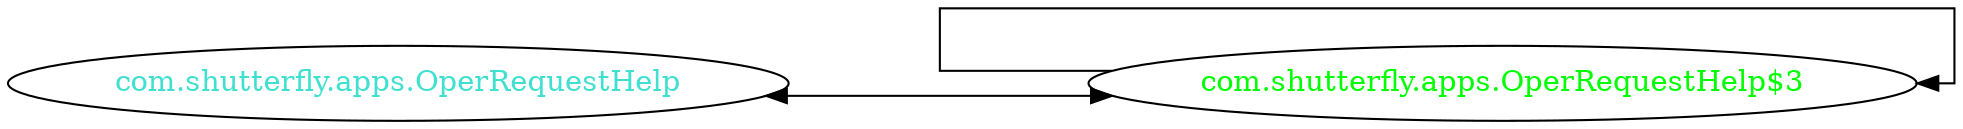 digraph dependencyGraph {
 concentrate=true;
 ranksep="2.0";
 rankdir="LR"; 
 splines="ortho";
"com.shutterfly.apps.OperRequestHelp$3" [fontcolor="red"];
"com.shutterfly.apps.OperRequestHelp$3" [ fontcolor="green" ];
"com.shutterfly.apps.OperRequestHelp$3"->"com.shutterfly.apps.OperRequestHelp$3";
"com.shutterfly.apps.OperRequestHelp" [ fontcolor="turquoise" ];
"com.shutterfly.apps.OperRequestHelp"->"com.shutterfly.apps.OperRequestHelp$3" [dir=both];
}